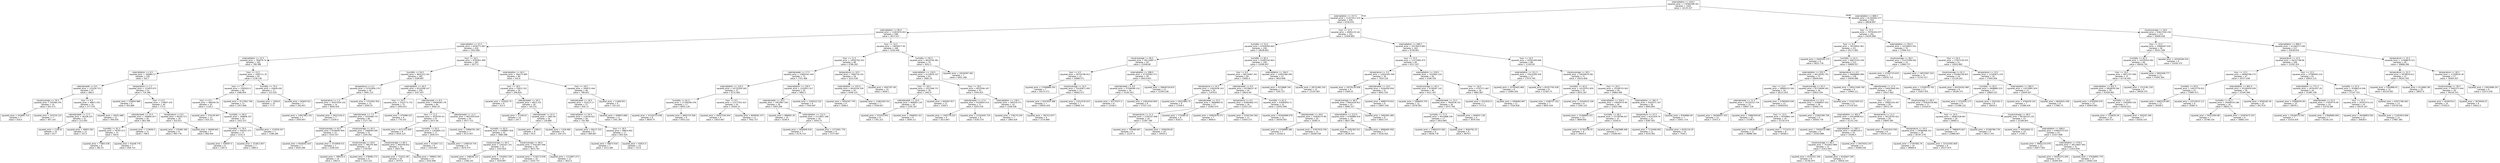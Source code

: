 digraph Tree {
node [shape=box, fontname="helvetica"] ;
edge [fontname="helvetica"] ;
0 [label="solarradiation <= 418.5\nsquared_error = 178382289.341\nsamples = 1443\nvalue = 14125.527"] ;
1 [label="solarradiation <= 157.5\nsquared_error = 51427411.533\nsamples = 939\nvalue = 6336.676"] ;
0 -> 1 [labeldistance=2.5, labelangle=45, headlabel="True"] ;
2 [label="solarradiation <= 90.0\nsquared_error = 11003470.453\nsamples = 598\nvalue = 2873.527"] ;
1 -> 2 ;
3 [label="solarradiation <= 23.5\nsquared_error = 6556771.867\nsamples = 430\nvalue = 1952.684"] ;
2 -> 3 ;
4 [label="solarradiation <= 12.5\nsquared_error = 769479.74\nsamples = 165\nvalue = 789.388"] ;
3 -> 4 ;
5 [label="solarradiation <= 8.5\nsquared_error = 166984.27\nsamples = 100\nvalue = 562.7"] ;
4 -> 5 ;
6 [label="calendarweek <= 8.5\nsquared_error = 123330.723\nsamples = 47\nvalue = 386.0"] ;
5 -> 6 ;
7 [label="cloudcoverage <= 76.5\nsquared_error = 205580.245\nsamples = 14\nvalue = 641.571"] ;
6 -> 7 ;
8 [label="squared_error = 243085.714\nsamples = 7\nvalue = 816.0"] ;
7 -> 8 ;
9 [label="squared_error = 107224.122\nsamples = 7\nvalue = 467.143"] ;
7 -> 9 ;
10 [label="hour <= 6.5\nsquared_error = 48971.032\nsamples = 33\nvalue = 277.576"] ;
6 -> 10 ;
11 [label="calendarweek <= 17.5\nsquared_error = 46338.225\nsamples = 22\nvalue = 213.045"] ;
10 -> 11 ;
12 [label="squared_error = 1106.61\nsamples = 10\nvalue = 63.7"] ;
11 -> 12 ;
13 [label="squared_error = 49955.583\nsamples = 12\nvalue = 337.5"] ;
11 -> 13 ;
14 [label="squared_error = 29251.686\nsamples = 11\nvalue = 406.636"] ;
10 -> 14 ;
15 [label="temperature <= 1.5\nsquared_error = 153453.975\nsamples = 53\nvalue = 719.396"] ;
5 -> 15 ;
16 [label="squared_error = 234650.988\nsamples = 9\nvalue = 454.889"] ;
15 -> 16 ;
17 [label="hour <= 6.5\nsquared_error = 119607.432\nsamples = 44\nvalue = 773.5"] ;
15 -> 17 ;
18 [label="calendarweek <= 23.5\nsquared_error = 106840.457\nsamples = 26\nvalue = 663.346"] ;
17 -> 18 ;
19 [label="humidity <= 81.5\nsquared_error = 78793.573\nsamples = 15\nvalue = 564.6"] ;
18 -> 19 ;
20 [label="squared_error = 77863.438\nsamples = 8\nvalue = 482.25"] ;
19 -> 20 ;
21 [label="squared_error = 63248.776\nsamples = 7\nvalue = 658.714"] ;
19 -> 21 ;
22 [label="squared_error = 113658.0\nsamples = 11\nvalue = 798.0"] ;
18 -> 22 ;
23 [label="temperature <= 8.5\nsquared_error = 95205.571\nsamples = 18\nvalue = 932.611"] ;
17 -> 23 ;
24 [label="squared_error = 135482.395\nsamples = 9\nvalue = 995.778"] ;
23 -> 24 ;
25 [label="squared_error = 46948.691\nsamples = 9\nvalue = 869.444"] ;
23 -> 25 ;
26 [label="hour <= 12.5\nsquared_error = 1495711.35\nsamples = 65\nvalue = 1138.138"] ;
4 -> 26 ;
27 [label="hour <= 7.5\nsquared_error = 1545032.0\nsamples = 48\nvalue = 1486.854"] ;
26 -> 27 ;
28 [label="hour <= 6.5\nsquared_error = 480540.56\nsamples = 35\nvalue = 1126.2"] ;
27 -> 28 ;
29 [label="squared_error = 370136.947\nsamples = 13\nvalue = 625.231"] ;
28 -> 29 ;
30 [label="humidity <= 90.0\nsquared_error = 309846.357\nsamples = 22\nvalue = 1422.227"] ;
28 -> 30 ;
31 [label="humidity <= 79.5\nsquared_error = 359321.573\nsamples = 15\nvalue = 1531.4"] ;
30 -> 31 ;
32 [label="squared_error = 439097.0\nsamples = 8\nvalue = 1397.0"] ;
31 -> 32 ;
33 [label="squared_error = 223912.857\nsamples = 7\nvalue = 1685.0"] ;
31 -> 33 ;
34 [label="squared_error = 123559.347\nsamples = 7\nvalue = 1188.286"] ;
30 -> 34 ;
35 [label="squared_error = 3117952.746\nsamples = 13\nvalue = 2457.846"] ;
27 -> 35 ;
36 [label="humidity <= 75.0\nsquared_error = 43649.426\nsamples = 17\nvalue = 153.529"] ;
26 -> 36 ;
37 [label="squared_error = 1929.8\nsamples = 10\nvalue = 77.0"] ;
36 -> 37 ;
38 [label="squared_error = 82929.551\nsamples = 7\nvalue = 262.857"] ;
36 -> 38 ;
39 [label="hour <= 16.5\nsquared_error = 8792951.985\nsamples = 265\nvalue = 2677.0"] ;
3 -> 39 ;
40 [label="humidity <= 54.5\nsquared_error = 9641522.341\nsamples = 185\nvalue = 3599.897"] ;
39 -> 40 ;
41 [label="temperature <= 4.5\nsquared_error = 23701856.179\nsamples = 26\nvalue = 5691.115"] ;
40 -> 41 ;
42 [label="temperature <= 1.0\nsquared_error = 30557634.102\nsamples = 14\nvalue = 8040.429"] ;
41 -> 42 ;
43 [label="squared_error = 14927861.551\nsamples = 7\nvalue = 5050.857"] ;
42 -> 43 ;
44 [label="squared_error = 28312332.0\nsamples = 7\nvalue = 11030.0"] ;
42 -> 44 ;
45 [label="squared_error = 1751954.354\nsamples = 12\nvalue = 2950.25"] ;
41 -> 45 ;
46 [label="solarradiation <= 44.5\nsquared_error = 6510298.147\nsamples = 159\nvalue = 3257.937"] ;
40 -> 46 ;
47 [label="hour <= 10.5\nsquared_error = 3322771.752\nsamples = 75\nvalue = 2493.813"] ;
46 -> 47 ;
48 [label="calendarweek <= 7.5\nsquared_error = 3255068.737\nsamples = 66\nvalue = 2727.742"] ;
47 -> 48 ;
49 [label="cloudcoverage <= 62.5\nsquared_error = 8106045.944\nsamples = 14\nvalue = 4333.357"] ;
48 -> 49 ;
50 [label="squared_error = 6426591.633\nsamples = 7\nvalue = 6420.286"] ;
49 -> 50 ;
51 [label="squared_error = 1074958.531\nsamples = 7\nvalue = 2246.429"] ;
49 -> 51 ;
52 [label="cloudcoverage <= 45.5\nsquared_error = 1068093.095\nsamples = 52\nvalue = 2295.462"] ;
48 -> 52 ;
53 [label="cloudcoverage <= 29.0\nsquared_error = 796378.366\nsamples = 19\nvalue = 1759.947"] ;
52 -> 53 ;
54 [label="squared_error = 798510.4\nsamples = 10\nvalue = 2063.0"] ;
53 -> 54 ;
55 [label="squared_error = 578580.173\nsamples = 9\nvalue = 1423.222"] ;
53 -> 55 ;
56 [label="cloudcoverage <= 90.5\nsquared_error = 964356.652\nsamples = 33\nvalue = 2603.788"] ;
52 -> 56 ;
57 [label="squared_error = 721611.69\nsamples = 20\nvalue = 2974.9"] ;
56 -> 57 ;
58 [label="squared_error = 799952.592\nsamples = 13\nvalue = 2032.846"] ;
56 -> 58 ;
59 [label="squared_error = 475088.222\nsamples = 9\nvalue = 778.333"] ;
47 -> 59 ;
60 [label="calendarweek <= 8.5\nsquared_error = 8369508.178\nsamples = 84\nvalue = 3940.19"] ;
46 -> 60 ;
61 [label="hour <= 11.5\nsquared_error = 3039793.43\nsamples = 25\nvalue = 2671.64"] ;
60 -> 61 ;
62 [label="squared_error = 4211321.609\nsamples = 8\nvalue = 4034.125"] ;
61 -> 62 ;
63 [label="humidity <= 83.5\nsquared_error = 1203804.131\nsamples = 17\nvalue = 2030.471"] ;
61 -> 63 ;
64 [label="squared_error = 412947.111\nsamples = 9\nvalue = 1453.667"] ;
63 -> 64 ;
65 [label="squared_error = 1298150.734\nsamples = 8\nvalue = 2679.375"] ;
63 -> 65 ;
66 [label="calendarweek <= 11.5\nsquared_error = 9657059.629\nsamples = 59\nvalue = 4477.712"] ;
60 -> 66 ;
67 [label="squared_error = 33894781.265\nsamples = 7\nvalue = 8172.857"] ;
66 -> 67 ;
68 [label="humidity <= 82.0\nsquared_error = 4308807.628\nsamples = 52\nvalue = 3980.288"] ;
66 -> 68 ;
69 [label="cloudcoverage <= 39.5\nsquared_error = 1293321.331\nsamples = 22\nvalue = 3102.818"] ;
68 -> 69 ;
70 [label="squared_error = 148546.122\nsamples = 7\nvalue = 2188.143"] ;
69 -> 70 ;
71 [label="squared_error = 1254922.356\nsamples = 15\nvalue = 3529.667"] ;
69 -> 71 ;
72 [label="cloudcoverage <= 96.0\nsquared_error = 5541467.046\nsamples = 30\nvalue = 4623.767"] ;
68 -> 72 ;
73 [label="squared_error = 7130173.036\nsamples = 19\nvalue = 5203.737"] ;
72 -> 73 ;
74 [label="squared_error = 1212807.273\nsamples = 11\nvalue = 3622.0"] ;
72 -> 74 ;
75 [label="solarradiation <= 44.5\nsquared_error = 306175.985\nsamples = 80\nvalue = 542.8"] ;
39 -> 75 ;
76 [label="hour <= 18.5\nsquared_error = 53615.322\nsamples = 34\nvalue = 208.824"] ;
75 -> 76 ;
77 [label="squared_error = 143032.75\nsamples = 8\nvalue = 415.5"] ;
76 -> 77 ;
78 [label="calendarweek <= 18.5\nsquared_error = 8915.101\nsamples = 26\nvalue = 145.231"] ;
76 -> 78 ;
79 [label="squared_error = 17109.01\nsamples = 10\nvalue = 187.7"] ;
78 -> 79 ;
80 [label="calendarweek <= 22.5\nsquared_error = 1962.09\nsamples = 16\nvalue = 118.688"] ;
78 -> 80 ;
81 [label="squared_error = 1286.0\nsamples = 8\nvalue = 93.0"] ;
80 -> 81 ;
82 [label="squared_error = 1318.484\nsamples = 8\nvalue = 144.375"] ;
80 -> 82 ;
83 [label="hour <= 19.5\nsquared_error = 349472.444\nsamples = 46\nvalue = 789.652"] ;
75 -> 83 ;
84 [label="calendarweek <= 18.5\nsquared_error = 324113.17\nsamples = 37\nvalue = 934.73"] ;
83 -> 84 ;
85 [label="solarradiation <= 54.5\nsquared_error = 116334.621\nsamples = 26\nvalue = 720.385"] ;
84 -> 85 ;
86 [label="squared_error = 66127.333\nsamples = 9\nvalue = 489.667"] ;
85 -> 86 ;
87 [label="hour <= 18.5\nsquared_error = 99814.602\nsamples = 17\nvalue = 842.529"] ;
85 -> 87 ;
88 [label="squared_error = 58673.918\nsamples = 7\nvalue = 1013.286"] ;
87 -> 88 ;
89 [label="squared_error = 93915.4\nsamples = 10\nvalue = 723.0"] ;
87 -> 89 ;
90 [label="squared_error = 449953.686\nsamples = 11\nvalue = 1441.364"] ;
84 -> 90 ;
91 [label="squared_error = 11469.951\nsamples = 9\nvalue = 193.222"] ;
83 -> 91 ;
92 [label="hour <= 14.5\nsquared_error = 14659477.95\nsamples = 168\nvalue = 5230.446"] ;
2 -> 92 ;
93 [label="hour <= 11.5\nsquared_error = 14592762.501\nsamples = 98\nvalue = 6786.265"] ;
92 -> 93 ;
94 [label="calendarweek <= 17.5\nsquared_error = 15805161.444\nsamples = 72\nvalue = 7351.486"] ;
93 -> 94 ;
95 [label="solarradiation <= 110.5\nsquared_error = 24735200.583\nsamples = 37\nvalue = 8731.892"] ;
94 -> 95 ;
96 [label="humidity <= 61.5\nsquared_error = 21794298.339\nsamples = 17\nvalue = 6835.118"] ;
95 -> 96 ;
97 [label="squared_error = 31226723.938\nsamples = 8\nvalue = 8839.75"] ;
96 -> 97 ;
98 [label="squared_error = 6662723.506\nsamples = 9\nvalue = 5053.222"] ;
96 -> 98 ;
99 [label="hour <= 9.5\nsquared_error = 21577501.627\nsamples = 20\nvalue = 10344.15"] ;
95 -> 99 ;
100 [label="squared_error = 18437226.444\nsamples = 9\nvalue = 13633.667"] ;
99 -> 100 ;
101 [label="squared_error = 8049581.471\nsamples = 11\nvalue = 7652.727"] ;
99 -> 101 ;
102 [label="solarradiation <= 139.0\nsquared_error = 2220911.417\nsamples = 35\nvalue = 5892.2"] ;
94 -> 102 ;
103 [label="calendarweek <= 19.5\nsquared_error = 1953907.504\nsamples = 26\nvalue = 5493.269"] ;
102 -> 103 ;
104 [label="squared_error = 898065.29\nsamples = 10\nvalue = 6194.9"] ;
103 -> 104 ;
105 [label="solarradiation <= 112.5\nsquared_error = 2113831.188\nsamples = 16\nvalue = 5054.75"] ;
103 -> 105 ;
106 [label="squared_error = 1826009.918\nsamples = 7\nvalue = 4176.714"] ;
105 -> 106 ;
107 [label="squared_error = 1271691.778\nsamples = 9\nvalue = 5737.667"] ;
105 -> 107 ;
108 [label="squared_error = 1204322.222\nsamples = 9\nvalue = 7044.667"] ;
102 -> 108 ;
109 [label="temperature <= 10.5\nsquared_error = 7900716.191\nsamples = 26\nvalue = 5221.038"] ;
93 -> 109 ;
110 [label="solarradiation <= 125.0\nsquared_error = 8416104.359\nsamples = 16\nvalue = 4449.125"] ;
109 -> 110 ;
111 [label="squared_error = 3954347.778\nsamples = 9\nvalue = 3586.0"] ;
110 -> 111 ;
112 [label="squared_error = 11963305.551\nsamples = 7\nvalue = 5558.857"] ;
110 -> 112 ;
113 [label="squared_error = 4597357.49\nsamples = 10\nvalue = 6456.1"] ;
109 -> 113 ;
114 [label="humidity <= 83.5\nsquared_error = 6619756.381\nsamples = 70\nvalue = 3052.3"] ;
92 -> 114 ;
115 [label="solarradiation <= 118.5\nsquared_error = 4133919.107\nsamples = 63\nvalue = 2680.19"] ;
114 -> 115 ;
116 [label="hour <= 18.5\nsquared_error = 1015396.757\nsamples = 30\nvalue = 1942.9"] ;
115 -> 116 ;
117 [label="calendarweek <= 10.0\nsquared_error = 969893.139\nsamples = 18\nvalue = 2195.167"] ;
116 -> 117 ;
118 [label="squared_error = 531033.951\nsamples = 9\nvalue = 1781.222"] ;
117 -> 118 ;
119 [label="squared_error = 1066052.321\nsamples = 9\nvalue = 2609.111"] ;
117 -> 119 ;
120 [label="squared_error = 845007.917\nsamples = 12\nvalue = 1564.5"] ;
116 -> 120 ;
121 [label="hour <= 18.5\nsquared_error = 6025506.187\nsamples = 33\nvalue = 3350.455"] ;
115 -> 121 ;
122 [label="calendarweek <= 17.0\nsquared_error = 9329950.014\nsamples = 17\nvalue = 4293.529"] ;
121 -> 122 ;
123 [label="squared_error = 1365778.222\nsamples = 9\nvalue = 2613.667"] ;
122 -> 123 ;
124 [label="squared_error = 11543445.734\nsamples = 8\nvalue = 6183.375"] ;
122 -> 124 ;
125 [label="solarradiation <= 136.5\nsquared_error = 565519.371\nsamples = 16\nvalue = 2348.438"] ;
121 -> 125 ;
126 [label="squared_error = 378170.245\nsamples = 7\nvalue = 1864.429"] ;
125 -> 126 ;
127 [label="squared_error = 387313.877\nsamples = 9\nvalue = 2724.889"] ;
125 -> 127 ;
128 [label="squared_error = 16530397.061\nsamples = 7\nvalue = 6401.286"] ;
114 -> 128 ;
129 [label="hour <= 12.5\nsquared_error = 64401231.64\nsamples = 341\nvalue = 12409.883"] ;
1 -> 129 ;
130 [label="humidity <= 53.0\nsquared_error = 67939395.843\nsamples = 158\nvalue = 16638.665"] ;
129 -> 130 ;
131 [label="cloudcoverage <= 46.5\nsquared_error = 49110487.2\nsamples = 50\nvalue = 21048.86"] ;
130 -> 131 ;
132 [label="hour <= 9.5\nsquared_error = 28754796.912\nsamples = 21\nvalue = 24686.571"] ;
131 -> 132 ;
133 [label="squared_error = 17448966.245\nsamples = 7\nvalue = 20175.571"] ;
132 -> 133 ;
134 [label="cloudcoverage <= 32.5\nsquared_error = 19145871.495\nsamples = 14\nvalue = 26942.071"] ;
132 -> 134 ;
135 [label="squared_error = 9357833.388\nsamples = 7\nvalue = 29935.429"] ;
134 -> 135 ;
136 [label="squared_error = 11013535.633\nsamples = 7\nvalue = 23948.714"] ;
134 -> 136 ;
137 [label="solarradiation <= 288.0\nsquared_error = 47329302.571\nsamples = 29\nvalue = 18414.655"] ;
131 -> 137 ;
138 [label="calendarweek <= 9.0\nsquared_error = 37599580.152\nsamples = 16\nvalue = 15181.812"] ;
137 -> 138 ;
139 [label="squared_error = 42775071.5\nsamples = 8\nvalue = 13106.5"] ;
138 -> 139 ;
140 [label="squared_error = 23810244.859\nsamples = 8\nvalue = 17257.125"] ;
138 -> 140 ;
141 [label="squared_error = 30609729.633\nsamples = 13\nvalue = 22393.538"] ;
137 -> 141 ;
142 [label="humidity <= 82.5\nsquared_error = 63483162.843\nsamples = 108\nvalue = 14596.907"] ;
130 -> 142 ;
143 [label="hour <= 9.5\nsquared_error = 66574467.341\nsamples = 85\nvalue = 15892.0"] ;
142 -> 143 ;
144 [label="temperature <= 14.5\nsquared_error = 15924436.103\nsamples = 35\nvalue = 11976.8"] ;
143 -> 144 ;
145 [label="squared_error = 18321883.75\nsamples = 8\nvalue = 17426.5"] ;
144 -> 145 ;
146 [label="calendarweek <= 23.5\nsquared_error = 3806969.55\nsamples = 27\nvalue = 10362.074"] ;
144 -> 146 ;
147 [label="temperature <= 21.5\nsquared_error = 2192107.008\nsamples = 19\nvalue = 11287.789"] ;
146 -> 147 ;
148 [label="squared_error = 764480.667\nsamples = 9\nvalue = 12237.0"] ;
147 -> 148 ;
149 [label="squared_error = 1936259.65\nsamples = 10\nvalue = 10433.5"] ;
147 -> 149 ;
150 [label="squared_error = 773286.25\nsamples = 8\nvalue = 8163.5"] ;
146 -> 150 ;
151 [label="calendarweek <= 9.5\nsquared_error = 83788227.87\nsamples = 50\nvalue = 18632.64"] ;
143 -> 151 ;
152 [label="temperature <= 4.5\nsquared_error = 62805682.472\nsamples = 18\nvalue = 12552.167"] ;
151 -> 152 ;
153 [label="squared_error = 43903076.571\nsamples = 7\nvalue = 8009.0"] ;
152 -> 153 ;
154 [label="squared_error = 53341342.562\nsamples = 11\nvalue = 15443.273"] ;
152 -> 154 ;
155 [label="humidity <= 61.5\nsquared_error = 63095850.71\nsamples = 32\nvalue = 22052.906"] ;
151 -> 155 ;
156 [label="squared_error = 65504089.076\nsamples = 12\nvalue = 26504.583"] ;
155 -> 156 ;
157 [label="calendarweek <= 18.0\nsquared_error = 42626175.99\nsamples = 20\nvalue = 19381.9"] ;
155 -> 157 ;
158 [label="squared_error = 11039868.286\nsamples = 7\nvalue = 25162.0"] ;
157 -> 158 ;
159 [label="squared_error = 31957632.556\nsamples = 13\nvalue = 16269.538"] ;
157 -> 159 ;
160 [label="solarradiation <= 194.5\nsquared_error = 22952366.299\nsamples = 23\nvalue = 9810.696"] ;
142 -> 160 ;
161 [label="squared_error = 4233886.744\nsamples = 11\nvalue = 7265.727"] ;
160 -> 161 ;
162 [label="squared_error = 28731482.243\nsamples = 12\nvalue = 12143.583"] ;
160 -> 162 ;
163 [label="solarradiation <= 268.5\nsquared_error = 32576423.863\nsamples = 183\nvalue = 8758.803"] ;
129 -> 163 ;
164 [label="hour <= 15.5\nsquared_error = 11372965.975\nsamples = 95\nvalue = 6317.937"] ;
163 -> 164 ;
165 [label="temperature <= 3.5\nsquared_error = 12654305.599\nsamples = 39\nvalue = 7924.128"] ;
164 -> 165 ;
166 [label="squared_error = 10279130.938\nsamples = 8\nvalue = 4369.25"] ;
165 -> 166 ;
167 [label="calendarweek <= 14.5\nsquared_error = 9164450.959\nsamples = 31\nvalue = 8841.516"] ;
165 -> 167 ;
168 [label="cloudcoverage <= 90.5\nsquared_error = 6841028.812\nsamples = 22\nvalue = 8082.227"] ;
167 -> 168 ;
169 [label="solarradiation <= 212.0\nsquared_error = 6790866.918\nsamples = 14\nvalue = 8927.286"] ;
168 -> 169 ;
170 [label="squared_error = 4382383.551\nsamples = 7\nvalue = 8538.143"] ;
169 -> 170 ;
171 [label="squared_error = 8896485.959\nsamples = 7\nvalue = 9316.429"] ;
169 -> 171 ;
172 [label="squared_error = 3492091.484\nsamples = 8\nvalue = 6603.375"] ;
168 -> 172 ;
173 [label="squared_error = 9989774.914\nsamples = 9\nvalue = 10697.556"] ;
167 -> 173 ;
174 [label="solarradiation <= 229.0\nsquared_error = 7432662.224\nsamples = 56\nvalue = 5199.339"] ;
164 -> 174 ;
175 [label="cloudcoverage <= 45.5\nsquared_error = 6749567.142\nsamples = 38\nvalue = 4411.447"] ;
174 -> 175 ;
176 [label="squared_error = 1896450.743\nsamples = 12\nvalue = 2978.583"] ;
175 -> 176 ;
177 [label="calendarweek <= 23.5\nsquared_error = 7604536.101\nsamples = 26\nvalue = 5072.769"] ;
175 -> 177 ;
178 [label="humidity <= 77.5\nsquared_error = 9553888.339\nsamples = 17\nvalue = 5810.882"] ;
177 -> 178 ;
179 [label="squared_error = 13883253.506\nsamples = 9\nvalue = 6638.778"] ;
178 -> 179 ;
180 [label="squared_error = 3044792.25\nsamples = 8\nvalue = 4879.5"] ;
178 -> 180 ;
181 [label="squared_error = 949507.136\nsamples = 9\nvalue = 3678.556"] ;
177 -> 181 ;
182 [label="hour <= 16.5\nsquared_error = 4797571.667\nsamples = 18\nvalue = 6862.667"] ;
174 -> 182 ;
183 [label="squared_error = 2533432.0\nsamples = 7\nvalue = 5775.0"] ;
182 -> 183 ;
184 [label="squared_error = 5006483.967\nsamples = 11\nvalue = 7554.818"] ;
182 -> 184 ;
185 [label="hour <= 14.5\nsquared_error = 42091409.846\nsamples = 88\nvalue = 11393.83"] ;
163 -> 185 ;
186 [label="solarradiation <= 311.5\nsquared_error = 75015269.356\nsamples = 17\nvalue = 17074.765"] ;
185 -> 186 ;
187 [label="squared_error = 33792642.469\nsamples = 9\nvalue = 13084.556"] ;
186 -> 187 ;
188 [label="squared_error = 83327745.438\nsamples = 8\nvalue = 21563.75"] ;
186 -> 188 ;
189 [label="cloudcoverage <= 39.5\nsquared_error = 24630679.281\nsamples = 71\nvalue = 10033.606"] ;
185 -> 189 ;
190 [label="humidity <= 42.0\nsquared_error = 10120701.929\nsamples = 15\nvalue = 6931.267"] ;
189 -> 190 ;
191 [label="squared_error = 3180757.102\nsamples = 7\nvalue = 8835.429"] ;
190 -> 191 ;
192 [label="squared_error = 10244522.109\nsamples = 8\nvalue = 5265.125"] ;
190 -> 192 ;
193 [label="hour <= 16.5\nsquared_error = 25248753.563\nsamples = 56\nvalue = 10864.589"] ;
189 -> 193 ;
194 [label="solarradiation <= 334.5\nsquared_error = 33645474.99\nsamples = 28\nvalue = 12825.286"] ;
193 -> 194 ;
195 [label="squared_error = 15184842.521\nsamples = 13\nvalue = 9689.692"] ;
194 -> 195 ;
196 [label="humidity <= 46.5\nsquared_error = 33738786.027\nsamples = 15\nvalue = 15542.8"] ;
194 -> 196 ;
197 [label="squared_error = 41761538.25\nsamples = 8\nvalue = 16643.5"] ;
196 -> 197 ;
198 [label="squared_error = 21602888.408\nsamples = 7\nvalue = 14284.857"] ;
196 -> 198 ;
199 [label="solarradiation <= 381.5\nsquared_error = 9163371.167\nsamples = 28\nvalue = 8903.893"] ;
193 -> 199 ;
200 [label="temperature <= 22.5\nsquared_error = 8231429.76\nsamples = 21\nvalue = 8387.952"] ;
199 -> 200 ;
201 [label="squared_error = 7110406.992\nsamples = 11\nvalue = 9155.091"] ;
200 -> 201 ;
202 [label="squared_error = 8105116.29\nsamples = 10\nvalue = 7544.1"] ;
200 -> 202 ;
203 [label="squared_error = 8764860.49\nsamples = 7\nvalue = 10451.714"] ;
199 -> 203 ;
204 [label="solarradiation <= 689.5\nsquared_error = 91304562.577\nsamples = 504\nvalue = 28636.897"] ;
0 -> 204 [labeldistance=2.5, labelangle=-45, headlabel="False"] ;
205 [label="hour <= 15.5\nsquared_error = 79750303.977\nsamples = 291\nvalue = 24205.808"] ;
204 -> 205 ;
206 [label="hour <= 9.5\nsquared_error = 78726922.901\nsamples = 221\nvalue = 26171.665"] ;
205 -> 206 ;
207 [label="squared_error = 2045320.173\nsamples = 9\nvalue = 9025.778"] ;
206 -> 207 ;
208 [label="humidity <= 41.5\nsquared_error = 68972103.256\nsamples = 212\nvalue = 26899.557"] ;
206 -> 208 ;
209 [label="solarradiation <= 555.5\nsquared_error = 46139391.791\nsamples = 73\nvalue = 30649.644"] ;
208 -> 209 ;
210 [label="hour <= 13.5\nsquared_error = 38084233.184\nsamples = 34\nvalue = 28121.853"] ;
209 -> 210 ;
211 [label="calendarweek <= 11.5\nsquared_error = 35154312.754\nsamples = 22\nvalue = 29847.136"] ;
210 -> 211 ;
212 [label="squared_error = 26290437.333\nsamples = 12\nvalue = 31971.0"] ;
211 -> 212 ;
213 [label="squared_error = 33882459.85\nsamples = 10\nvalue = 27298.5"] ;
211 -> 213 ;
214 [label="squared_error = 27993955.639\nsamples = 12\nvalue = 24958.833"] ;
210 -> 214 ;
215 [label="cloudcoverage <= 55.5\nsquared_error = 42734946.281\nsamples = 39\nvalue = 32853.359"] ;
209 -> 215 ;
216 [label="temperature <= 14.5\nsquared_error = 22906947.932\nsamples = 28\nvalue = 35004.179"] ;
215 -> 216 ;
217 [label="hour <= 12.5\nsquared_error = 9250864.144\nsamples = 19\nvalue = 37135.474"] ;
216 -> 217 ;
218 [label="squared_error = 2232894.413\nsamples = 11\nvalue = 38986.364"] ;
217 -> 218 ;
219 [label="squared_error = 7713215.25\nsamples = 8\nvalue = 34590.5"] ;
217 -> 219 ;
220 [label="squared_error = 21902299.728\nsamples = 9\nvalue = 30504.778"] ;
216 -> 220 ;
221 [label="squared_error = 51457295.521\nsamples = 11\nvalue = 27378.545"] ;
215 -> 221 ;
222 [label="temperature <= 4.5\nsquared_error = 69698884.899\nsamples = 139\nvalue = 24930.086"] ;
208 -> 222 ;
223 [label="squared_error = 190211094.765\nsamples = 9\nvalue = 14994.111"] ;
222 -> 223 ;
224 [label="calendarweek <= 17.5\nsquared_error = 54047848.591\nsamples = 130\nvalue = 25617.962"] ;
222 -> 224 ;
225 [label="hour <= 12.5\nsquared_error = 50062104.407\nsamples = 59\nvalue = 28372.39"] ;
224 -> 225 ;
226 [label="solarradiation <= 462.5\nsquared_error = 43516098.911\nsamples = 33\nvalue = 31151.242"] ;
225 -> 226 ;
227 [label="squared_error = 72929232.988\nsamples = 9\nvalue = 25563.889"] ;
226 -> 227 ;
228 [label="solarradiation <= 595.5\nsquared_error = 16389124.5\nsamples = 24\nvalue = 33246.5"] ;
226 -> 228 ;
229 [label="cloudcoverage <= 46.5\nsquared_error = 7032922.889\nsamples = 15\nvalue = 31912.667"] ;
228 -> 229 ;
230 [label="squared_error = 6101551.109\nsamples = 8\nvalue = 32782.875"] ;
229 -> 230 ;
231 [label="squared_error = 6242827.265\nsamples = 7\nvalue = 30918.143"] ;
229 -> 231 ;
232 [label="squared_error = 24075632.247\nsamples = 9\nvalue = 35469.556"] ;
228 -> 232 ;
233 [label="temperature <= 11.5\nsquared_error = 36129702.621\nsamples = 26\nvalue = 24845.385"] ;
225 -> 233 ;
234 [label="squared_error = 23321919.359\nsamples = 8\nvalue = 20476.125"] ;
233 -> 234 ;
235 [label="temperature <= 19.5\nsquared_error = 29566466.312\nsamples = 18\nvalue = 26787.278"] ;
233 -> 235 ;
236 [label="squared_error = 17397082.76\nsamples = 10\nvalue = 28906.8"] ;
235 -> 236 ;
237 [label="squared_error = 32143392.609\nsamples = 8\nvalue = 24137.875"] ;
235 -> 237 ;
238 [label="cloudcoverage <= 39.5\nsquared_error = 45816336.882\nsamples = 71\nvalue = 23329.07"] ;
224 -> 238 ;
239 [label="hour <= 10.5\nsquared_error = 28063338.667\nsamples = 18\nvalue = 26692.0"] ;
238 -> 239 ;
240 [label="squared_error = 7880870.667\nsamples = 9\nvalue = 23866.667"] ;
239 -> 240 ;
241 [label="squared_error = 32280789.778\nsamples = 9\nvalue = 29517.333"] ;
239 -> 241 ;
242 [label="cloudcoverage <= 46.5\nsquared_error = 46700310.129\nsamples = 53\nvalue = 22186.943"] ;
238 -> 242 ;
243 [label="squared_error = 30016062.41\nsamples = 10\nvalue = 17281.7"] ;
242 -> 243 ;
244 [label="solarradiation <= 499.0\nsquared_error = 43683370.025\nsamples = 43\nvalue = 23327.698"] ;
242 -> 244 ;
245 [label="squared_error = 39601233.076\nsamples = 12\nvalue = 26977.583"] ;
244 -> 245 ;
246 [label="solarradiation <= 579.5\nsquared_error = 38110607.942\nsamples = 31\nvalue = 21914.839"] ;
244 -> 246 ;
247 [label="squared_error = 26291215.209\nsamples = 14\nvalue = 19306.929"] ;
246 -> 247 ;
248 [label="squared_error = 37630665.779\nsamples = 17\nvalue = 24062.529"] ;
246 -> 248 ;
249 [label="solarradiation <= 503.5\nsquared_error = 32259623.501\nsamples = 70\nvalue = 17999.314"] ;
205 -> 249 ;
250 [label="cloudcoverage <= 38.5\nsquared_error = 21475389.562\nsamples = 19\nvalue = 13960.737"] ;
249 -> 250 ;
251 [label="squared_error = 11555723.633\nsamples = 7\nvalue = 10976.714"] ;
250 -> 251 ;
252 [label="squared_error = 19037667.243\nsamples = 12\nvalue = 15701.417"] ;
250 -> 252 ;
253 [label="hour <= 16.5\nsquared_error = 27937239.555\nsamples = 51\nvalue = 19503.882"] ;
249 -> 253 ;
254 [label="cloudcoverage <= 61.5\nsquared_error = 43494158.825\nsamples = 19\nvalue = 22128.263"] ;
253 -> 254 ;
255 [label="squared_error = 11558743.702\nsamples = 11\nvalue = 25007.455"] ;
254 -> 255 ;
256 [label="squared_error = 60334162.484\nsamples = 8\nvalue = 18169.375"] ;
254 -> 256 ;
257 [label="temperature <= 25.5\nsquared_error = 12182871.476\nsamples = 32\nvalue = 17945.656"] ;
253 -> 257 ;
258 [label="humidity <= 35.5\nsquared_error = 4908860.533\nsamples = 17\nvalue = 19804.235"] ;
257 -> 258 ;
259 [label="squared_error = 2153930.173\nsamples = 9\nvalue = 21386.222"] ;
258 -> 259 ;
260 [label="squared_error = 2025181.5\nsamples = 8\nvalue = 18024.5"] ;
258 -> 260 ;
261 [label="solarradiation <= 583.5\nsquared_error = 12074981.929\nsamples = 15\nvalue = 15839.267"] ;
257 -> 261 ;
262 [label="squared_error = 4760429.102\nsamples = 7\nvalue = 13388.429"] ;
261 -> 262 ;
263 [label="squared_error = 8620625.438\nsamples = 8\nvalue = 17983.75"] ;
261 -> 263 ;
264 [label="cloudcoverage <= 29.0\nsquared_error = 43617500.156\nsamples = 213\nvalue = 34690.638"] ;
204 -> 264 ;
265 [label="hour <= 15.5\nsquared_error = 20906447.635\nsamples = 56\nvalue = 39321.589"] ;
264 -> 265 ;
266 [label="humidity <= 42.5\nsquared_error = 10559354.582\nsamples = 48\nvalue = 40636.792"] ;
265 -> 266 ;
267 [label="hour <= 14.5\nsquared_error = 6871707.646\nsamples = 37\nvalue = 41716.405"] ;
266 -> 267 ;
268 [label="solarradiation <= 831.5\nsquared_error = 5858039.284\nsamples = 29\nvalue = 42458.483"] ;
267 -> 268 ;
269 [label="squared_error = 6763050.076\nsamples = 12\nvalue = 40954.083"] ;
268 -> 269 ;
270 [label="humidity <= 33.0\nsquared_error = 2493949.536\nsamples = 17\nvalue = 43520.412"] ;
268 -> 270 ;
271 [label="squared_error = 1334035.44\nsamples = 10\nvalue = 44573.4"] ;
270 -> 271 ;
272 [label="squared_error = 304167.265\nsamples = 7\nvalue = 42016.143"] ;
270 -> 272 ;
273 [label="squared_error = 1313781.234\nsamples = 8\nvalue = 39026.375"] ;
267 -> 273 ;
274 [label="squared_error = 5855448.777\nsamples = 11\nvalue = 37005.364"] ;
266 -> 274 ;
275 [label="squared_error = 10339199.234\nsamples = 8\nvalue = 31430.375"] ;
265 -> 275 ;
276 [label="solarradiation <= 890.5\nsquared_error = 41340377.438\nsamples = 157\nvalue = 33038.834"] ;
264 -> 276 ;
277 [label="temperature <= 23.5\nsquared_error = 44257748.96\nsamples = 108\nvalue = 31292.324"] ;
276 -> 277 ;
278 [label="hour <= 13.5\nsquared_error = 36069786.273\nsamples = 47\nvalue = 34377.638"] ;
277 -> 278 ;
279 [label="humidity <= 50.0\nsquared_error = 14913778.912\nsamples = 21\nvalue = 37885.571"] ;
278 -> 279 ;
280 [label="squared_error = 4482224.083\nsamples = 12\nvalue = 39309.5"] ;
279 -> 280 ;
281 [label="squared_error = 22514515.111\nsamples = 9\nvalue = 35987.0"] ;
279 -> 281 ;
282 [label="solarradiation <= 802.0\nsquared_error = 35190434.059\nsamples = 26\nvalue = 31544.308"] ;
278 -> 282 ;
283 [label="humidity <= 41.5\nsquared_error = 29448539.188\nsamples = 16\nvalue = 28652.75"] ;
282 -> 283 ;
284 [label="squared_error = 39372304.98\nsamples = 7\nvalue = 25786.143"] ;
283 -> 284 ;
285 [label="squared_error = 10367673.333\nsamples = 9\nvalue = 30882.333"] ;
283 -> 285 ;
286 [label="squared_error = 9595265.36\nsamples = 10\nvalue = 36170.8"] ;
282 -> 286 ;
287 [label="hour <= 13.5\nsquared_error = 37580945.216\nsamples = 61\nvalue = 28915.115"] ;
277 -> 287 ;
288 [label="solarradiation <= 771.5\nsquared_error = 29761957.29\nsamples = 24\nvalue = 31485.708"] ;
287 -> 288 ;
289 [label="squared_error = 35908205.09\nsamples = 10\nvalue = 28976.1"] ;
288 -> 289 ;
290 [label="calendarweek <= 22.5\nsquared_error = 17659779.49\nsamples = 14\nvalue = 33278.286"] ;
288 -> 290 ;
291 [label="squared_error = 10536574.245\nsamples = 7\nvalue = 31416.429"] ;
290 -> 291 ;
292 [label="squared_error = 17849960.694\nsamples = 7\nvalue = 35140.143"] ;
290 -> 292 ;
293 [label="humidity <= 47.0\nsquared_error = 35586219.506\nsamples = 37\nvalue = 27247.703"] ;
287 -> 293 ;
294 [label="hour <= 15.5\nsquared_error = 20343370.222\nsamples = 24\nvalue = 29235.167"] ;
293 -> 294 ;
295 [label="squared_error = 26349853.091\nsamples = 11\nvalue = 30828.0"] ;
294 -> 295 ;
296 [label="squared_error = 11297653.006\nsamples = 13\nvalue = 27887.385"] ;
294 -> 296 ;
297 [label="squared_error = 42971766.402\nsamples = 13\nvalue = 23578.538"] ;
293 -> 297 ;
298 [label="temperature <= 25.5\nsquared_error = 13368870.531\nsamples = 49\nvalue = 36888.286"] ;
276 -> 298 ;
299 [label="temperature <= 22.5\nsquared_error = 5879876.612\nsamples = 22\nvalue = 39201.545"] ;
298 -> 299 ;
300 [label="squared_error = 5350886.91\nsamples = 12\nvalue = 40154.583"] ;
299 -> 300 ;
301 [label="squared_error = 4116801.89\nsamples = 10\nvalue = 38057.9"] ;
299 -> 301 ;
302 [label="temperature <= 28.5\nsquared_error = 11558034.39\nsamples = 27\nvalue = 35003.407"] ;
298 -> 302 ;
303 [label="cloudcoverage <= 39.5\nsquared_error = 5942373.444\nsamples = 18\nvalue = 36218.333"] ;
302 -> 303 ;
304 [label="squared_error = 4039376.6\nsamples = 10\nvalue = 37503.0"] ;
303 -> 304 ;
305 [label="squared_error = 3679458.25\nsamples = 8\nvalue = 34612.5"] ;
303 -> 305 ;
306 [label="squared_error = 13933086.247\nsamples = 9\nvalue = 32573.556"] ;
302 -> 306 ;
}